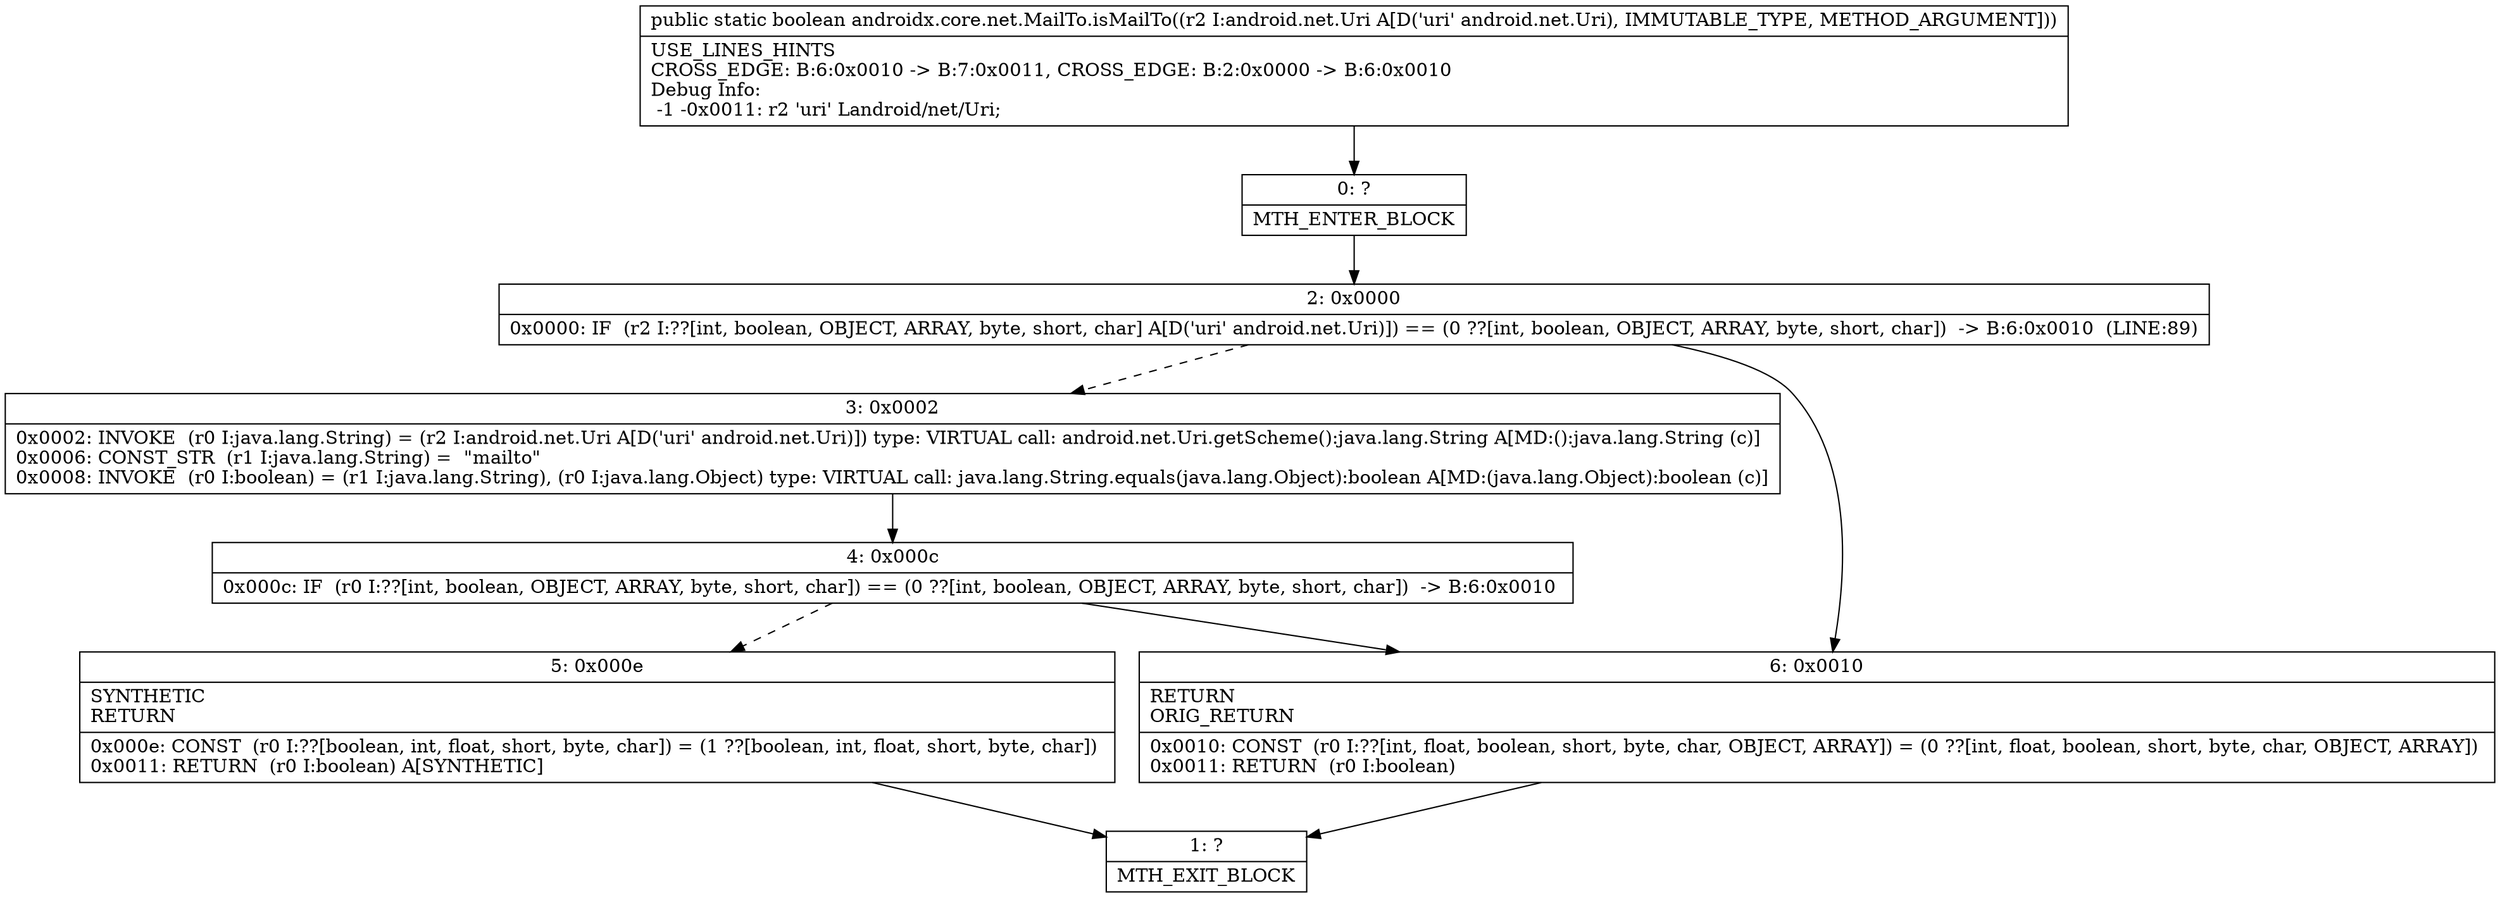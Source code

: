 digraph "CFG forandroidx.core.net.MailTo.isMailTo(Landroid\/net\/Uri;)Z" {
Node_0 [shape=record,label="{0\:\ ?|MTH_ENTER_BLOCK\l}"];
Node_2 [shape=record,label="{2\:\ 0x0000|0x0000: IF  (r2 I:??[int, boolean, OBJECT, ARRAY, byte, short, char] A[D('uri' android.net.Uri)]) == (0 ??[int, boolean, OBJECT, ARRAY, byte, short, char])  \-\> B:6:0x0010  (LINE:89)\l}"];
Node_3 [shape=record,label="{3\:\ 0x0002|0x0002: INVOKE  (r0 I:java.lang.String) = (r2 I:android.net.Uri A[D('uri' android.net.Uri)]) type: VIRTUAL call: android.net.Uri.getScheme():java.lang.String A[MD:():java.lang.String (c)]\l0x0006: CONST_STR  (r1 I:java.lang.String) =  \"mailto\" \l0x0008: INVOKE  (r0 I:boolean) = (r1 I:java.lang.String), (r0 I:java.lang.Object) type: VIRTUAL call: java.lang.String.equals(java.lang.Object):boolean A[MD:(java.lang.Object):boolean (c)]\l}"];
Node_4 [shape=record,label="{4\:\ 0x000c|0x000c: IF  (r0 I:??[int, boolean, OBJECT, ARRAY, byte, short, char]) == (0 ??[int, boolean, OBJECT, ARRAY, byte, short, char])  \-\> B:6:0x0010 \l}"];
Node_5 [shape=record,label="{5\:\ 0x000e|SYNTHETIC\lRETURN\l|0x000e: CONST  (r0 I:??[boolean, int, float, short, byte, char]) = (1 ??[boolean, int, float, short, byte, char]) \l0x0011: RETURN  (r0 I:boolean) A[SYNTHETIC]\l}"];
Node_1 [shape=record,label="{1\:\ ?|MTH_EXIT_BLOCK\l}"];
Node_6 [shape=record,label="{6\:\ 0x0010|RETURN\lORIG_RETURN\l|0x0010: CONST  (r0 I:??[int, float, boolean, short, byte, char, OBJECT, ARRAY]) = (0 ??[int, float, boolean, short, byte, char, OBJECT, ARRAY]) \l0x0011: RETURN  (r0 I:boolean) \l}"];
MethodNode[shape=record,label="{public static boolean androidx.core.net.MailTo.isMailTo((r2 I:android.net.Uri A[D('uri' android.net.Uri), IMMUTABLE_TYPE, METHOD_ARGUMENT]))  | USE_LINES_HINTS\lCROSS_EDGE: B:6:0x0010 \-\> B:7:0x0011, CROSS_EDGE: B:2:0x0000 \-\> B:6:0x0010\lDebug Info:\l  \-1 \-0x0011: r2 'uri' Landroid\/net\/Uri;\l}"];
MethodNode -> Node_0;Node_0 -> Node_2;
Node_2 -> Node_3[style=dashed];
Node_2 -> Node_6;
Node_3 -> Node_4;
Node_4 -> Node_5[style=dashed];
Node_4 -> Node_6;
Node_5 -> Node_1;
Node_6 -> Node_1;
}

